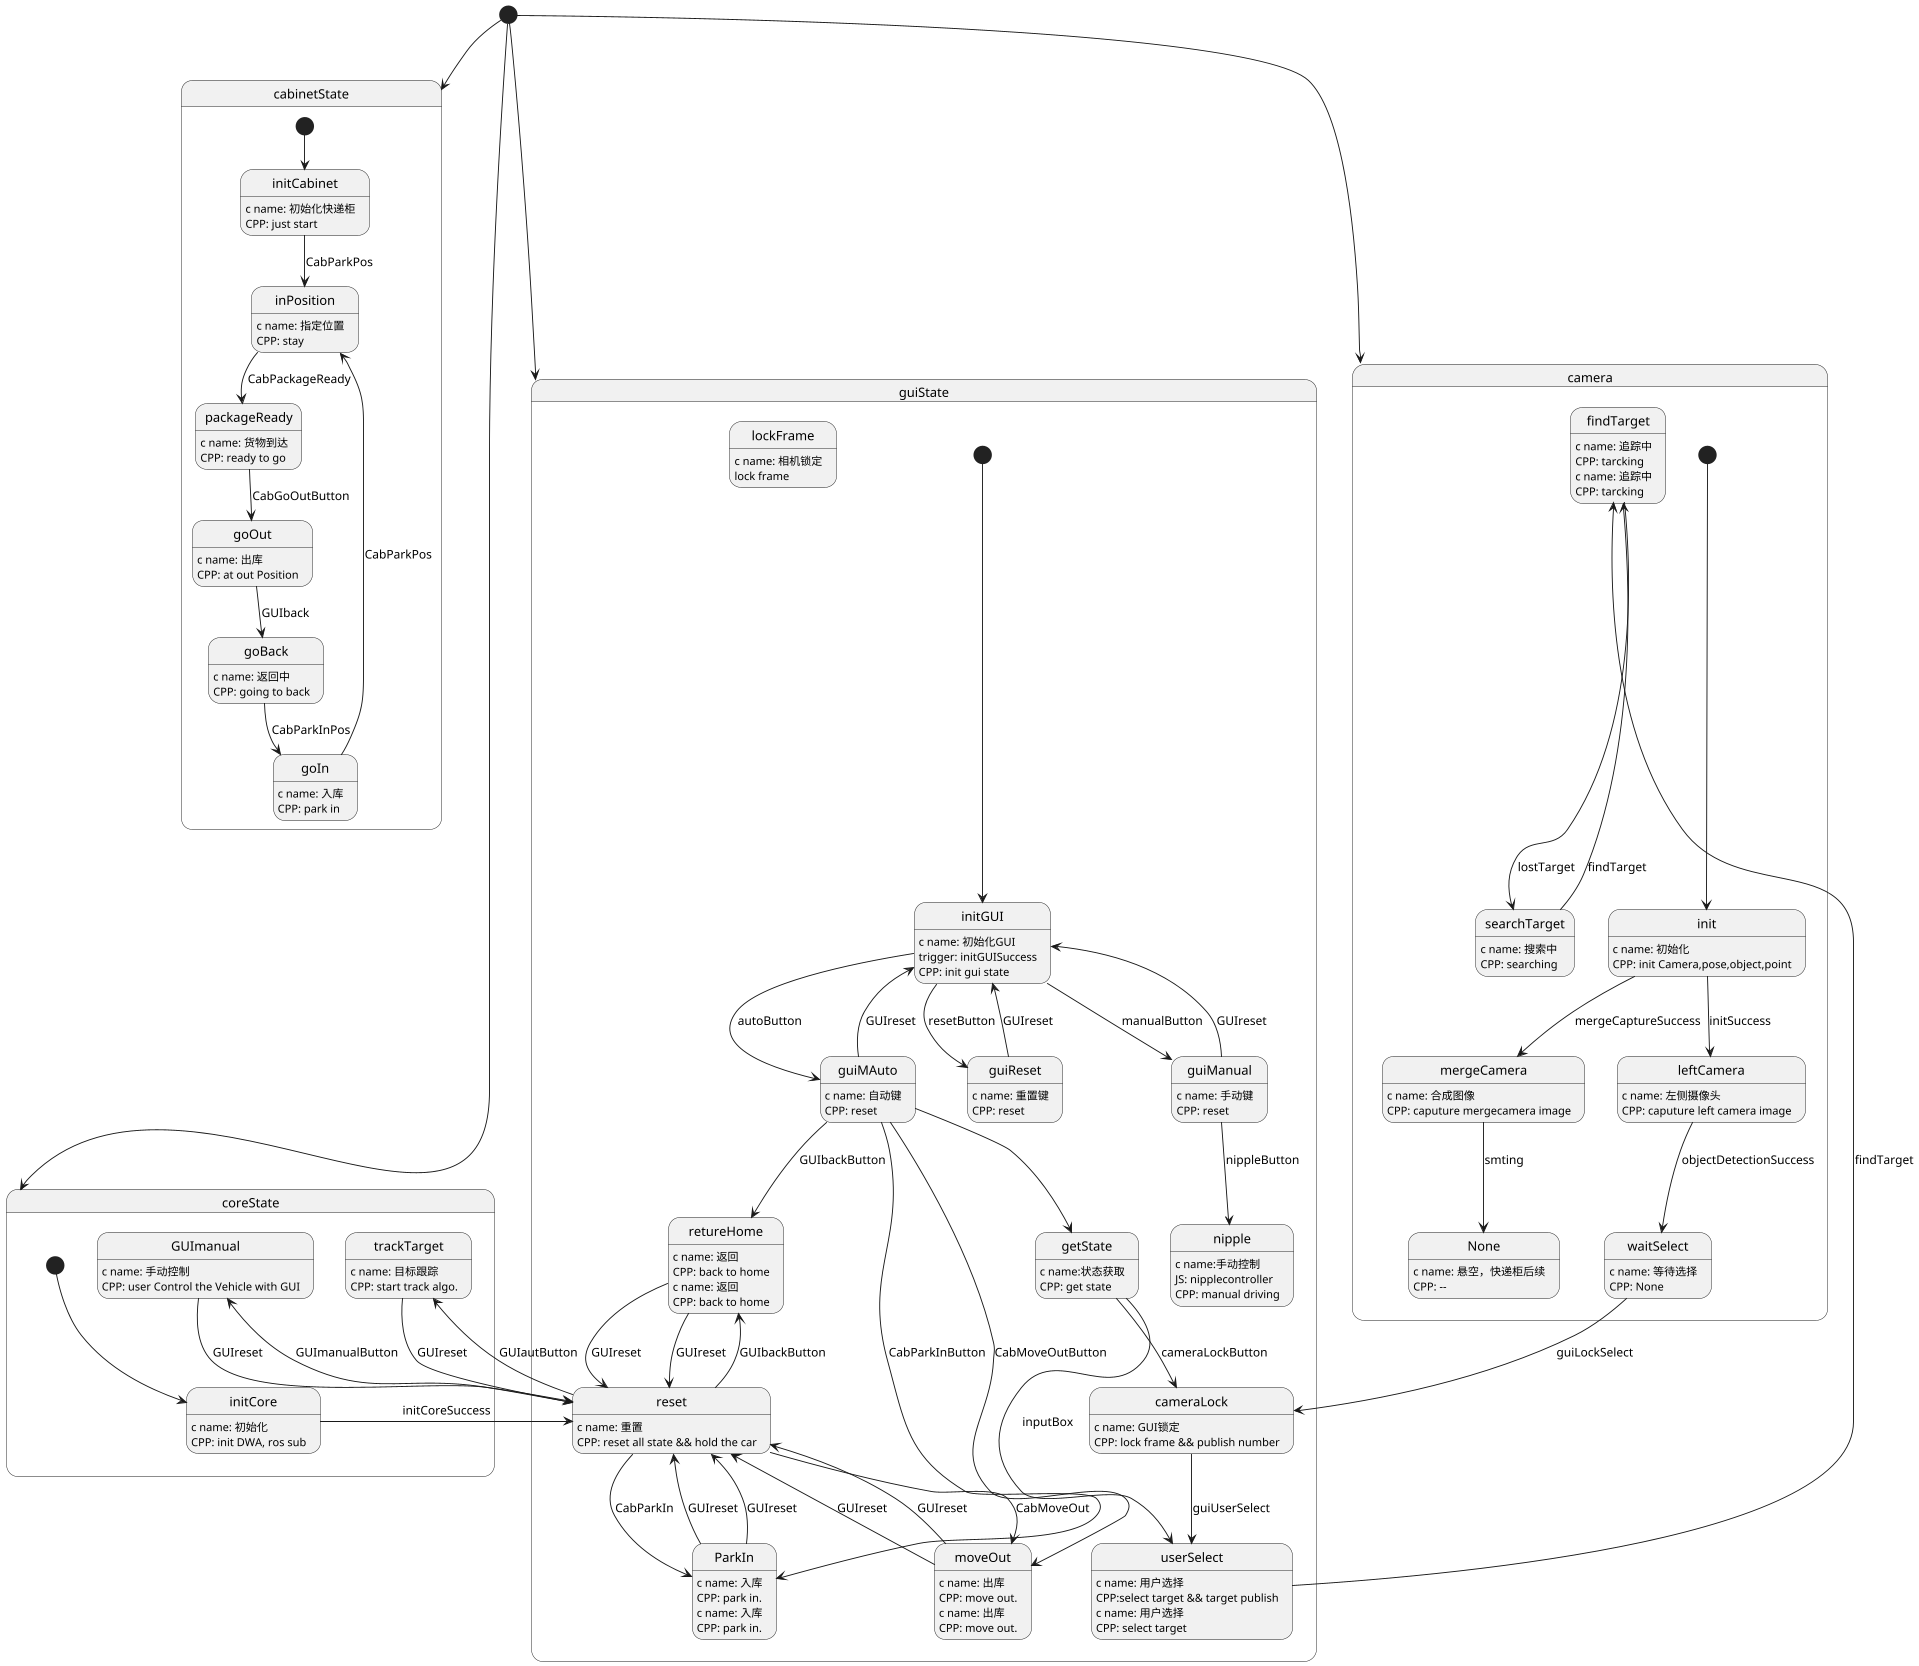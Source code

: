 @startuml
scale 1920 width

 
[*] --> guiState
[*] --> camera
[*] --> coreState
[*] --> cabinetState

state guiState{
    [*] --> initGUI
    initGUI: c name: 初始化GUI
    initGUI : trigger: initGUISuccess
    initGUI : CPP: init gui state

    
    initGUI --> guiReset: resetButton
    guiReset: c name: 重置键
    guiReset: CPP: reset
    guiReset --> initGUI: GUIreset

    initGUI --> guiManual: manualButton
    guiManual: c name: 手动键
    guiManual: CPP: reset
    guiManual --> initGUI: GUIreset

    guiManual --> nipple: nippleButton
    nipple: c name:手动控制
    nipple: JS: nipplecontroller
    nipple: CPP: manual driving

    initGUI --> guiMAuto: autoButton
    guiMAuto: c name: 自动键
    guiMAuto: CPP: reset
    guiMAuto --> initGUI: GUIreset

    guiMAuto --> getState
    getState: c name:状态获取
    getState: CPP: get state

    getState --> cameraLock: cameraLockButton
    lockFrame: c name: 相机锁定
    lockFrame: lock frame

    getState --> userSelect: inputBox
    userSelect: c name: 用户选择
    userSelect: CPP:select target && target publish

    guiMAuto --> ParkIn: CabParkInButton
    ParkIn : c name: 入库
    ParkIn : CPP: park in. 
    ParkIn --> reset: GUIreset

    guiMAuto --> moveOut: CabMoveOutButton
    moveOut : c name: 出库
    moveOut : CPP: move out. 
    moveOut --> reset: GUIreset

    guiMAuto --> retureHome: GUIbackButton  
    retureHome : c name: 返回
    retureHome : CPP: back to home 
    retureHome --> reset: GUIreset


}

state camera{

    [*] --> init
    init : c name: 初始化
    init : CPP: init Camera,pose,object,point

    init --> mergeCamera : mergeCaptureSuccess
    mergeCamera: c name: 合成图像
    mergeCamera: CPP: caputure mergecamera image

    mergeCamera --> None: smting
    None: c name: 悬空，快递柜后续
    None: CPP: --

    init --> leftCamera : initSuccess
    leftCamera: c name: 左侧摄像头
    leftCamera: CPP: caputure left camera image


    leftCamera --> waitSelect : objectDetectionSuccess
    waitSelect: c name: 等待选择
    waitSelect: CPP: None

    waitSelect --> cameraLock: guiLockSelect
    cameraLock: c name: GUI锁定
    cameraLock: CPP: lock frame && publish number

    cameraLock--> userSelect: guiUserSelect
    userSelect: c name: 用户选择
    userSelect: CPP: select target

    userSelect--> findTarget: findTarget
    findTarget: c name: 追踪中
    findTarget: CPP: tarcking

    searchTarget--> findTarget: findTarget
    findTarget: c name: 追踪中
    findTarget: CPP: tarcking

    findTarget--> searchTarget: lostTarget
    searchTarget: c name: 搜索中
    searchTarget: CPP: searching
}

state coreState{
    [*] --> initCore
    initCore : c name: 初始化
    initCore : CPP: init DWA, ros sub

    initCore --> reset: initCoreSuccess
    reset : c name: 重置
    reset : CPP: reset all state && hold the car 

    reset --> trackTarget: GUIautButton
    trackTarget : c name: 目标跟踪
    trackTarget : CPP: start track algo. 
    trackTarget --> reset: GUIreset

    reset --> GUImanual: GUImanualButton
    GUImanual : c name: 手动控制
    GUImanual : CPP: user Control the Vehicle with GUI 
    GUImanual --> reset: GUIreset

    reset --> ParkIn: CabParkIn
    ParkIn : c name: 入库
    ParkIn : CPP: park in. 
    ParkIn --> reset: GUIreset

    reset --> moveOut: CabMoveOut
    moveOut : c name: 出库
    moveOut : CPP: move out. 
    moveOut --> reset: GUIreset

    reset --> retureHome: GUIbackButton  
    retureHome : c name: 返回
    retureHome : CPP: back to home 
    retureHome --> reset: GUIreset



}


state cabinetState{
    [*] --> initCabinet
    initCabinet : c name: 初始化快递柜
    initCabinet : CPP: just start

    initCabinet --> inPosition: CabParkPos  
    inPosition : c name: 指定位置
    inPosition : CPP: stay

    inPosition --> packageReady: CabPackageReady
    packageReady : c name: 货物到达
    packageReady : CPP: ready to go

    packageReady --> goOut: CabGoOutButton  
    goOut : c name: 出库
    goOut : CPP: at out Position

    goOut --> goBack: GUIback  
    goBack : c name: 返回中
    goBack : CPP: going to back

    goBack --> goIn: CabParkInPos  
    goIn : c name: 入库
    goIn : CPP: park in

    goIn --> inPosition: CabParkPos 



}
@enduml